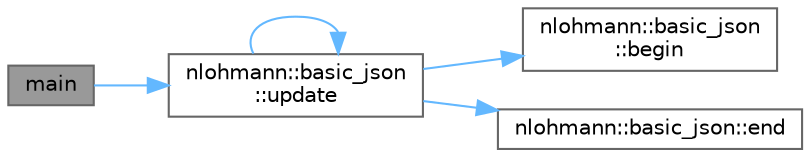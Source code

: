 digraph "main"
{
 // LATEX_PDF_SIZE
  bgcolor="transparent";
  edge [fontname=Helvetica,fontsize=10,labelfontname=Helvetica,labelfontsize=10];
  node [fontname=Helvetica,fontsize=10,shape=box,height=0.2,width=0.4];
  rankdir="LR";
  Node1 [id="Node000001",label="main",height=0.2,width=0.4,color="gray40", fillcolor="grey60", style="filled", fontcolor="black",tooltip=" "];
  Node1 -> Node2 [id="edge1_Node000001_Node000002",color="steelblue1",style="solid",tooltip=" "];
  Node2 [id="Node000002",label="nlohmann::basic_json\l::update",height=0.2,width=0.4,color="grey40", fillcolor="white", style="filled",URL="$classnlohmann_1_1basic__json.html#a129a235796b3f95ec93d65c5e4e9fa41",tooltip="updates a JSON object from another object, overwriting existing keys"];
  Node2 -> Node3 [id="edge2_Node000002_Node000003",color="steelblue1",style="solid",tooltip=" "];
  Node3 [id="Node000003",label="nlohmann::basic_json\l::begin",height=0.2,width=0.4,color="grey40", fillcolor="white", style="filled",URL="$classnlohmann_1_1basic__json.html#a23b495b4c282e4afacf382f5b49af7c7",tooltip="returns an iterator to the first element"];
  Node2 -> Node4 [id="edge3_Node000002_Node000004",color="steelblue1",style="solid",tooltip=" "];
  Node4 [id="Node000004",label="nlohmann::basic_json::end",height=0.2,width=0.4,color="grey40", fillcolor="white", style="filled",URL="$classnlohmann_1_1basic__json.html#a931267ec3f09eb67e4382f321b2c52bc",tooltip="returns an iterator to one past the last element"];
  Node2 -> Node2 [id="edge4_Node000002_Node000002",color="steelblue1",style="solid",tooltip=" "];
}
